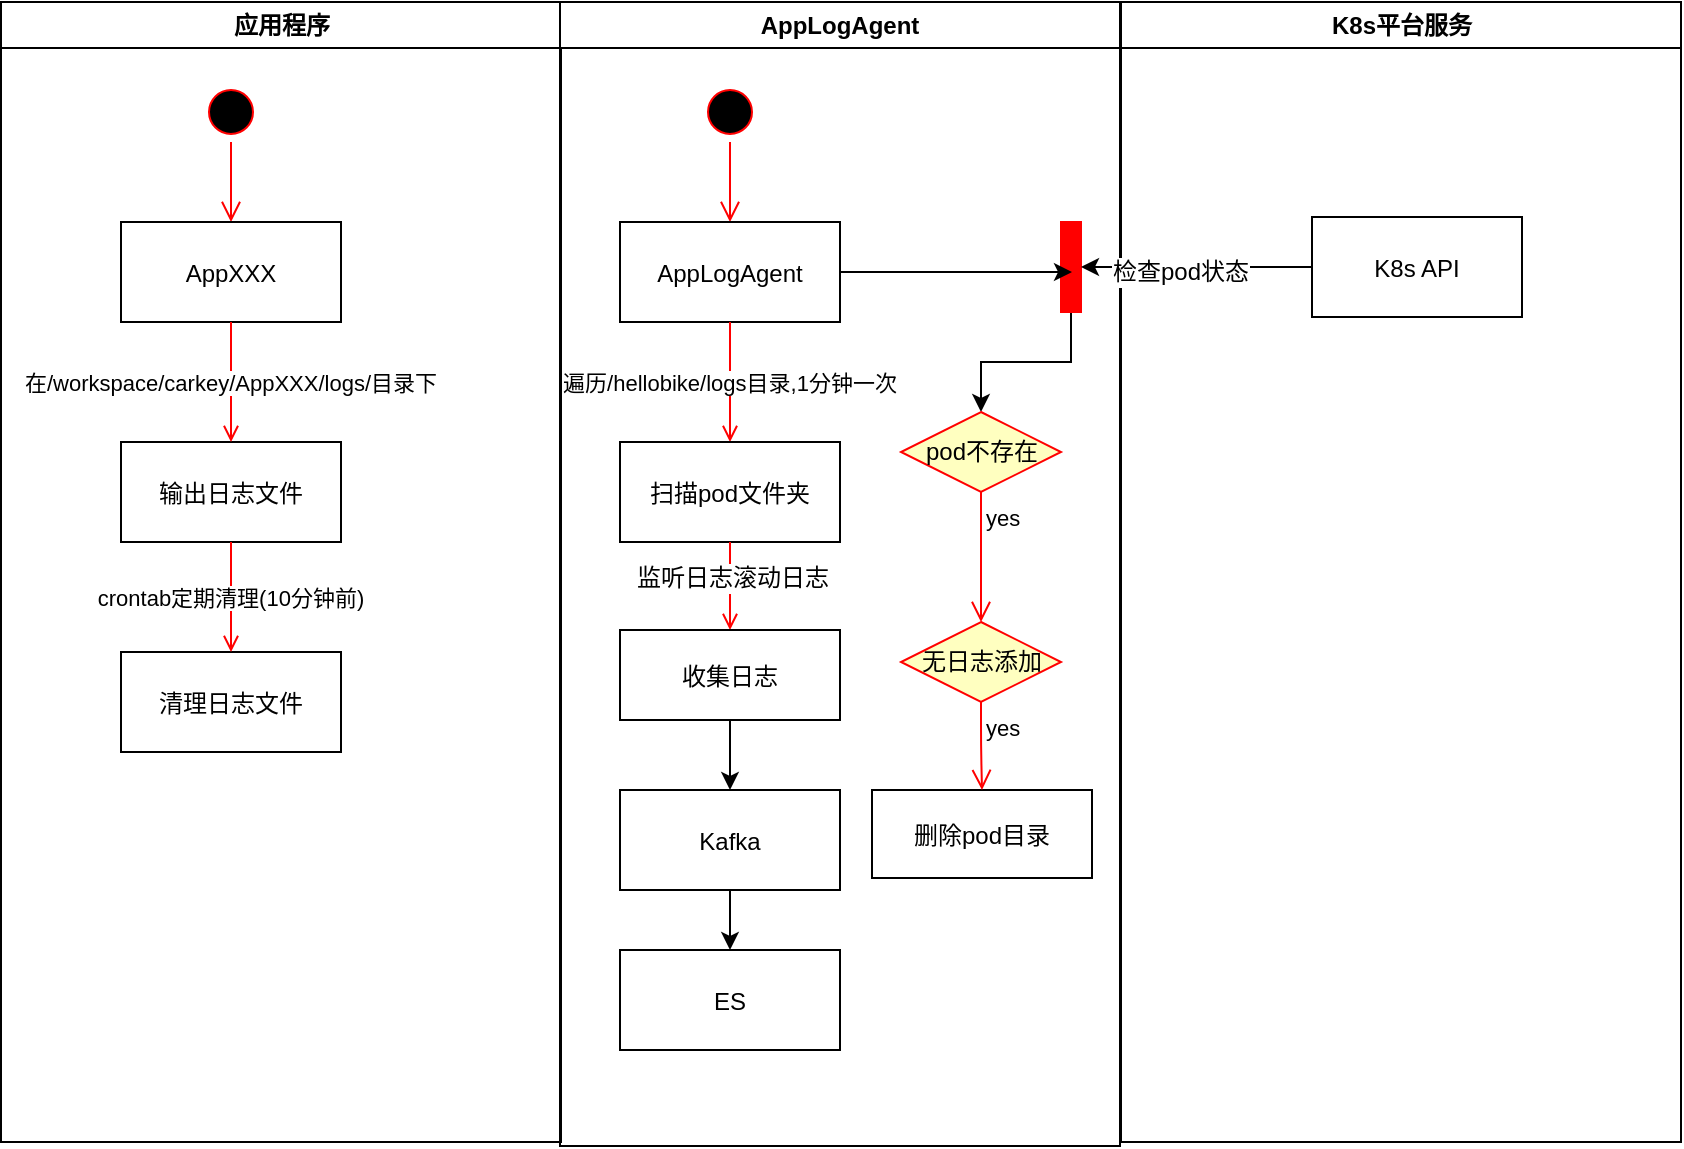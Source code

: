 <mxfile version="12.1.0" type="github" pages="1"><diagram name="Page-1" id="e7e014a7-5840-1c2e-5031-d8a46d1fe8dd"><mxGraphModel dx="888" dy="642" grid="0" gridSize="10" guides="1" tooltips="1" connect="1" arrows="1" fold="1" page="1" pageScale="1" pageWidth="1169" pageHeight="826" background="#ffffff" math="0" shadow="0"><root><mxCell id="0"/><mxCell id="1" parent="0"/><mxCell id="2" value="应用程序" style="swimlane;whiteSpace=wrap" parent="1" vertex="1"><mxGeometry x="164.5" y="128" width="280" height="570" as="geometry"/></mxCell><mxCell id="5" value="" style="ellipse;shape=startState;fillColor=#000000;strokeColor=#ff0000;" parent="2" vertex="1"><mxGeometry x="100" y="40" width="30" height="30" as="geometry"/></mxCell><mxCell id="6" value="" style="edgeStyle=elbowEdgeStyle;elbow=horizontal;verticalAlign=bottom;endArrow=open;endSize=8;strokeColor=#FF0000;endFill=1;rounded=0" parent="2" source="5" target="7" edge="1"><mxGeometry x="100" y="40" as="geometry"><mxPoint x="115" y="110" as="targetPoint"/></mxGeometry></mxCell><mxCell id="7" value="AppXXX" style="" parent="2" vertex="1"><mxGeometry x="60" y="110" width="110" height="50" as="geometry"/></mxCell><mxCell id="8" value="输出日志文件" style="" parent="2" vertex="1"><mxGeometry x="60" y="220" width="110" height="50" as="geometry"/></mxCell><mxCell id="9" value="在/workspace/carkey/AppXXX/logs/目录下" style="endArrow=open;strokeColor=#FF0000;endFill=1;rounded=0" parent="2" source="7" target="8" edge="1"><mxGeometry relative="1" as="geometry"/></mxCell><mxCell id="10" value="清理日志文件" style="" parent="2" vertex="1"><mxGeometry x="60" y="325" width="110" height="50" as="geometry"/></mxCell><mxCell id="11" value="crontab定期清理(10分钟前)" style="endArrow=open;strokeColor=#FF0000;endFill=1;rounded=0" parent="2" source="8" target="10" edge="1"><mxGeometry relative="1" as="geometry"/></mxCell><mxCell id="4" value="K8s平台服务" style="swimlane;whiteSpace=wrap" parent="1" vertex="1"><mxGeometry x="724.5" y="128" width="280" height="570" as="geometry"/></mxCell><mxCell id="33" value="K8s API" style="" parent="4" vertex="1"><mxGeometry x="95.5" y="107.5" width="105" height="50" as="geometry"/></mxCell><mxCell id="Y_Bpxv7J-VcT1ZxuMZ-r-58" value="AppLogAgent" style="swimlane;whiteSpace=wrap" vertex="1" parent="1"><mxGeometry x="444" y="128" width="280" height="572" as="geometry"/></mxCell><mxCell id="Y_Bpxv7J-VcT1ZxuMZ-r-60" value="" style="ellipse;shape=startState;fillColor=#000000;strokeColor=#ff0000;" vertex="1" parent="Y_Bpxv7J-VcT1ZxuMZ-r-58"><mxGeometry x="70" y="40" width="30" height="30" as="geometry"/></mxCell><mxCell id="Y_Bpxv7J-VcT1ZxuMZ-r-61" value="" style="edgeStyle=elbowEdgeStyle;elbow=horizontal;verticalAlign=bottom;endArrow=open;endSize=8;strokeColor=#FF0000;endFill=1;rounded=0" edge="1" source="Y_Bpxv7J-VcT1ZxuMZ-r-60" target="Y_Bpxv7J-VcT1ZxuMZ-r-62" parent="Y_Bpxv7J-VcT1ZxuMZ-r-58"><mxGeometry x="50" y="20" as="geometry"><mxPoint x="65" y="90" as="targetPoint"/></mxGeometry></mxCell><mxCell id="Y_Bpxv7J-VcT1ZxuMZ-r-62" value="AppLogAgent" style="" vertex="1" parent="Y_Bpxv7J-VcT1ZxuMZ-r-58"><mxGeometry x="30" y="110" width="110" height="50" as="geometry"/></mxCell><mxCell id="Y_Bpxv7J-VcT1ZxuMZ-r-63" value="遍历/hellobike/logs目录,1分钟一次" style="endArrow=open;strokeColor=#FF0000;endFill=1;rounded=0" edge="1" source="Y_Bpxv7J-VcT1ZxuMZ-r-62" target="Y_Bpxv7J-VcT1ZxuMZ-r-64" parent="Y_Bpxv7J-VcT1ZxuMZ-r-58"><mxGeometry relative="1" as="geometry"/></mxCell><mxCell id="Y_Bpxv7J-VcT1ZxuMZ-r-64" value="扫描pod文件夹" style="" vertex="1" parent="Y_Bpxv7J-VcT1ZxuMZ-r-58"><mxGeometry x="30" y="220" width="110" height="50" as="geometry"/></mxCell><mxCell id="Y_Bpxv7J-VcT1ZxuMZ-r-65" value="" style="endArrow=open;strokeColor=#FF0000;endFill=1;rounded=0" edge="1" source="Y_Bpxv7J-VcT1ZxuMZ-r-64" target="Y_Bpxv7J-VcT1ZxuMZ-r-66" parent="Y_Bpxv7J-VcT1ZxuMZ-r-58"><mxGeometry relative="1" as="geometry"/></mxCell><mxCell id="Y_Bpxv7J-VcT1ZxuMZ-r-83" value="监听日志滚动日志" style="text;html=1;resizable=0;points=[];align=center;verticalAlign=middle;labelBackgroundColor=#ffffff;" vertex="1" connectable="0" parent="Y_Bpxv7J-VcT1ZxuMZ-r-65"><mxGeometry x="-0.182" y="1" relative="1" as="geometry"><mxPoint as="offset"/></mxGeometry></mxCell><mxCell id="Y_Bpxv7J-VcT1ZxuMZ-r-66" value="收集日志" style="" vertex="1" parent="Y_Bpxv7J-VcT1ZxuMZ-r-58"><mxGeometry x="30" y="314" width="110" height="45" as="geometry"/></mxCell><mxCell id="Y_Bpxv7J-VcT1ZxuMZ-r-67" value="" style="edgeStyle=orthogonalEdgeStyle;rounded=0;orthogonalLoop=1;jettySize=auto;html=1;" edge="1" source="Y_Bpxv7J-VcT1ZxuMZ-r-66" target="Y_Bpxv7J-VcT1ZxuMZ-r-68" parent="Y_Bpxv7J-VcT1ZxuMZ-r-58"><mxGeometry relative="1" as="geometry"/></mxCell><mxCell id="Y_Bpxv7J-VcT1ZxuMZ-r-68" value="Kafka" style="" vertex="1" parent="Y_Bpxv7J-VcT1ZxuMZ-r-58"><mxGeometry x="30" y="394" width="110" height="50" as="geometry"/></mxCell><mxCell id="Y_Bpxv7J-VcT1ZxuMZ-r-69" value="" style="edgeStyle=orthogonalEdgeStyle;rounded=0;orthogonalLoop=1;jettySize=auto;html=1;" edge="1" source="Y_Bpxv7J-VcT1ZxuMZ-r-68" target="Y_Bpxv7J-VcT1ZxuMZ-r-70" parent="Y_Bpxv7J-VcT1ZxuMZ-r-58"><mxGeometry relative="1" as="geometry"/></mxCell><mxCell id="Y_Bpxv7J-VcT1ZxuMZ-r-70" value="ES" style="" vertex="1" parent="Y_Bpxv7J-VcT1ZxuMZ-r-58"><mxGeometry x="30" y="474" width="110" height="50" as="geometry"/></mxCell><mxCell id="Y_Bpxv7J-VcT1ZxuMZ-r-79" style="edgeStyle=orthogonalEdgeStyle;rounded=0;orthogonalLoop=1;jettySize=auto;html=1;entryX=0.5;entryY=0;entryDx=0;entryDy=0;" edge="1" parent="Y_Bpxv7J-VcT1ZxuMZ-r-58" source="34" target="Y_Bpxv7J-VcT1ZxuMZ-r-73"><mxGeometry relative="1" as="geometry"/></mxCell><mxCell id="34" value="" style="whiteSpace=wrap;strokeColor=#FF0000;fillColor=#FF0000" parent="Y_Bpxv7J-VcT1ZxuMZ-r-58" vertex="1"><mxGeometry x="250.5" y="110" width="10" height="45" as="geometry"/></mxCell><mxCell id="30" value="删除pod目录" style="" parent="Y_Bpxv7J-VcT1ZxuMZ-r-58" vertex="1"><mxGeometry x="156" y="394" width="110" height="44" as="geometry"/></mxCell><mxCell id="Y_Bpxv7J-VcT1ZxuMZ-r-73" value="pod不存在" style="rhombus;whiteSpace=wrap;html=1;fillColor=#ffffc0;strokeColor=#ff0000;" vertex="1" parent="Y_Bpxv7J-VcT1ZxuMZ-r-58"><mxGeometry x="170.5" y="205" width="80" height="40" as="geometry"/></mxCell><mxCell id="Y_Bpxv7J-VcT1ZxuMZ-r-75" value="yes" style="edgeStyle=orthogonalEdgeStyle;html=1;align=left;verticalAlign=top;endArrow=open;endSize=8;strokeColor=#ff0000;entryX=0.5;entryY=0;entryDx=0;entryDy=0;" edge="1" source="Y_Bpxv7J-VcT1ZxuMZ-r-73" parent="Y_Bpxv7J-VcT1ZxuMZ-r-58" target="Y_Bpxv7J-VcT1ZxuMZ-r-76"><mxGeometry x="-1" relative="1" as="geometry"><mxPoint x="196" y="272" as="targetPoint"/></mxGeometry></mxCell><mxCell id="Y_Bpxv7J-VcT1ZxuMZ-r-76" value="无日志添加" style="rhombus;whiteSpace=wrap;html=1;fillColor=#ffffc0;strokeColor=#ff0000;" vertex="1" parent="Y_Bpxv7J-VcT1ZxuMZ-r-58"><mxGeometry x="170.5" y="310" width="80" height="40" as="geometry"/></mxCell><mxCell id="Y_Bpxv7J-VcT1ZxuMZ-r-78" value="yes" style="edgeStyle=orthogonalEdgeStyle;html=1;align=left;verticalAlign=top;endArrow=open;endSize=8;strokeColor=#ff0000;entryX=0.5;entryY=0;entryDx=0;entryDy=0;" edge="1" source="Y_Bpxv7J-VcT1ZxuMZ-r-76" parent="Y_Bpxv7J-VcT1ZxuMZ-r-58" target="30"><mxGeometry x="-1" relative="1" as="geometry"><mxPoint x="216" y="382" as="targetPoint"/></mxGeometry></mxCell><mxCell id="Y_Bpxv7J-VcT1ZxuMZ-r-71" style="edgeStyle=orthogonalEdgeStyle;rounded=0;orthogonalLoop=1;jettySize=auto;html=1;exitX=0;exitY=0.5;exitDx=0;exitDy=0;entryX=1;entryY=0.5;entryDx=0;entryDy=0;" edge="1" parent="1" source="33" target="34"><mxGeometry relative="1" as="geometry"/></mxCell><mxCell id="Y_Bpxv7J-VcT1ZxuMZ-r-84" value="检查pod状态" style="text;html=1;resizable=0;points=[];align=center;verticalAlign=middle;labelBackgroundColor=#ffffff;" vertex="1" connectable="0" parent="Y_Bpxv7J-VcT1ZxuMZ-r-71"><mxGeometry x="0.148" y="2" relative="1" as="geometry"><mxPoint as="offset"/></mxGeometry></mxCell><mxCell id="Y_Bpxv7J-VcT1ZxuMZ-r-72" style="edgeStyle=orthogonalEdgeStyle;rounded=0;orthogonalLoop=1;jettySize=auto;html=1;exitX=1;exitY=0.5;exitDx=0;exitDy=0;" edge="1" parent="1" source="Y_Bpxv7J-VcT1ZxuMZ-r-62"><mxGeometry relative="1" as="geometry"><mxPoint x="700" y="263" as="targetPoint"/></mxGeometry></mxCell></root></mxGraphModel></diagram></mxfile>
